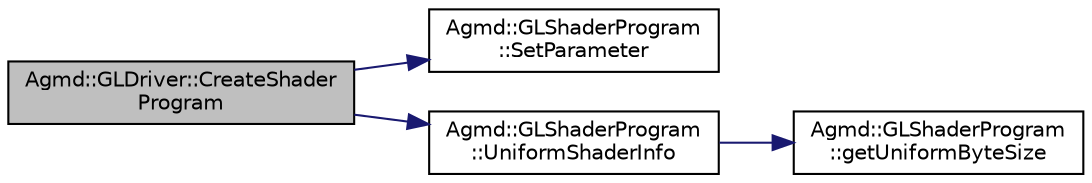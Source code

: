 digraph "Agmd::GLDriver::CreateShaderProgram"
{
  edge [fontname="Helvetica",fontsize="10",labelfontname="Helvetica",labelfontsize="10"];
  node [fontname="Helvetica",fontsize="10",shape=record];
  rankdir="LR";
  Node1 [label="Agmd::GLDriver::CreateShader\lProgram",height=0.2,width=0.4,color="black", fillcolor="grey75", style="filled" fontcolor="black"];
  Node1 -> Node2 [color="midnightblue",fontsize="10",style="solid",fontname="Helvetica"];
  Node2 [label="Agmd::GLShaderProgram\l::SetParameter",height=0.2,width=0.4,color="black", fillcolor="white", style="filled",URL="$class_agmd_1_1_g_l_shader_program.html#afae2c3235c58471dd70a5ac00403551e"];
  Node1 -> Node3 [color="midnightblue",fontsize="10",style="solid",fontname="Helvetica"];
  Node3 [label="Agmd::GLShaderProgram\l::UniformShaderInfo",height=0.2,width=0.4,color="black", fillcolor="white", style="filled",URL="$class_agmd_1_1_g_l_shader_program.html#aed6218826ff94cd10bfd7cca96b40dbc"];
  Node3 -> Node4 [color="midnightblue",fontsize="10",style="solid",fontname="Helvetica"];
  Node4 [label="Agmd::GLShaderProgram\l::getUniformByteSize",height=0.2,width=0.4,color="black", fillcolor="white", style="filled",URL="$class_agmd_1_1_g_l_shader_program.html#a1b3b1b8eb8e9c43fab0ab01cc34717b8"];
}
